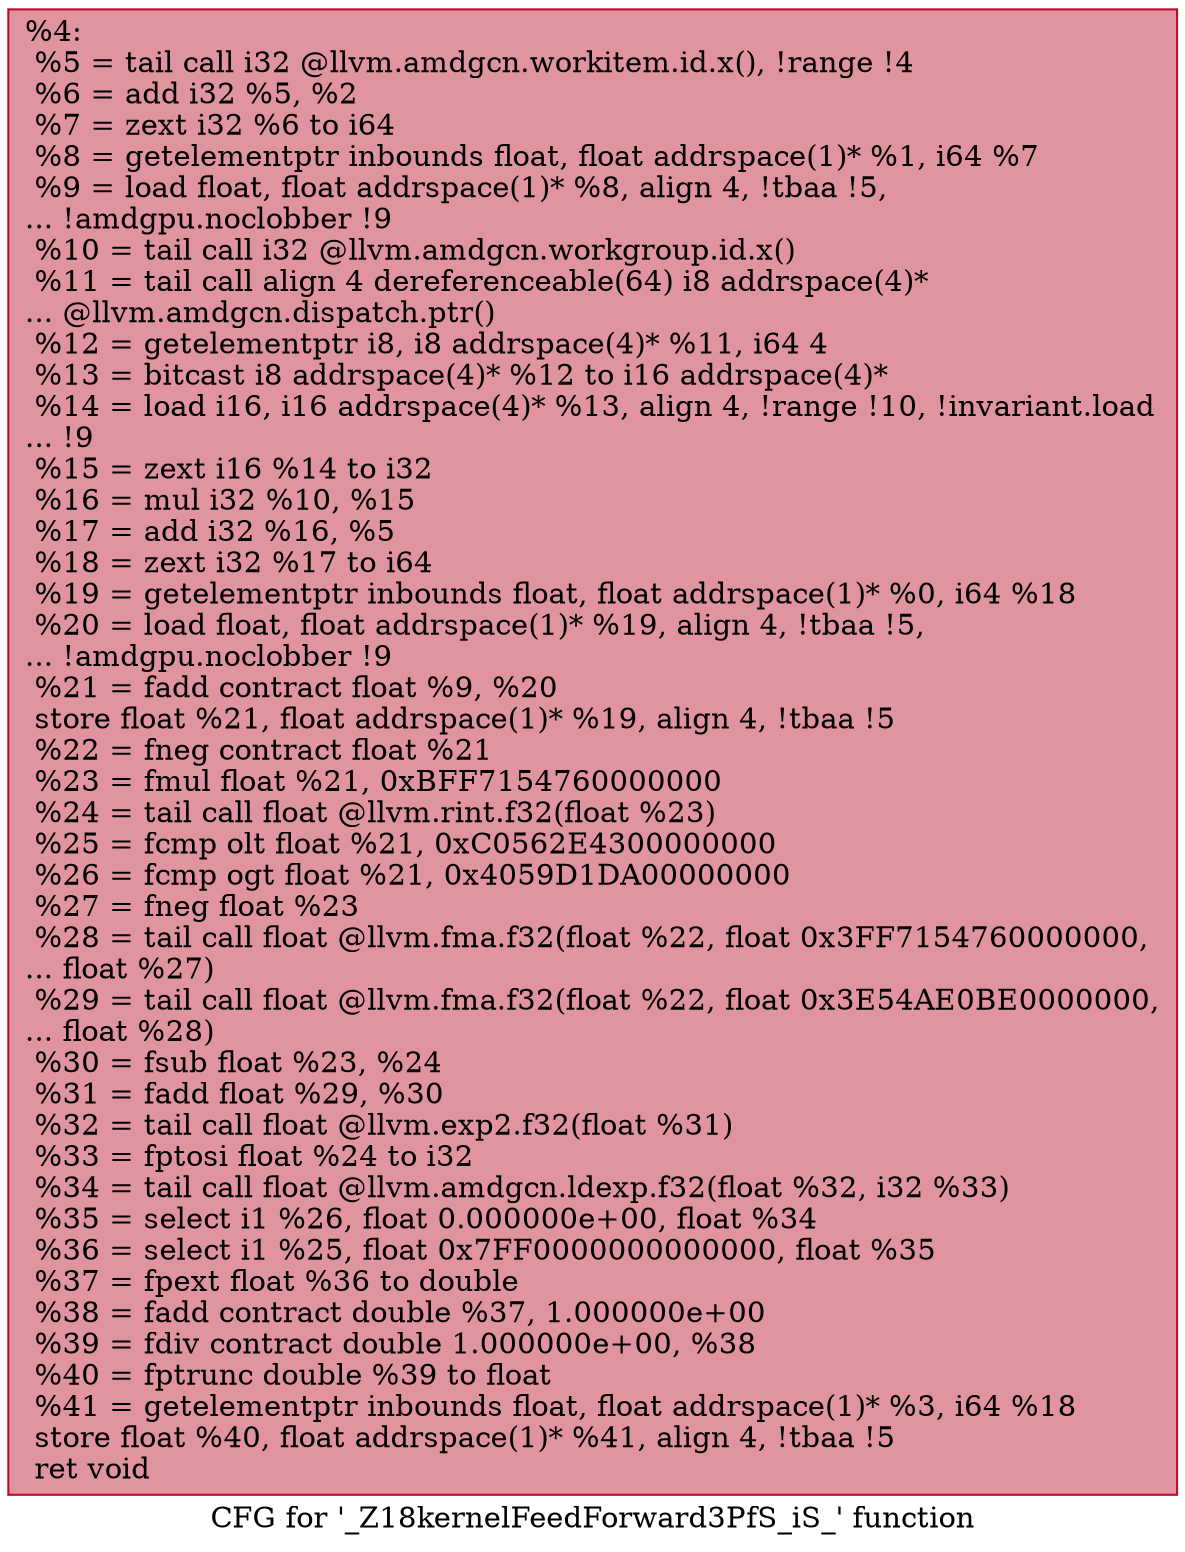 digraph "CFG for '_Z18kernelFeedForward3PfS_iS_' function" {
	label="CFG for '_Z18kernelFeedForward3PfS_iS_' function";

	Node0x5a36750 [shape=record,color="#b70d28ff", style=filled, fillcolor="#b70d2870",label="{%4:\l  %5 = tail call i32 @llvm.amdgcn.workitem.id.x(), !range !4\l  %6 = add i32 %5, %2\l  %7 = zext i32 %6 to i64\l  %8 = getelementptr inbounds float, float addrspace(1)* %1, i64 %7\l  %9 = load float, float addrspace(1)* %8, align 4, !tbaa !5,\l... !amdgpu.noclobber !9\l  %10 = tail call i32 @llvm.amdgcn.workgroup.id.x()\l  %11 = tail call align 4 dereferenceable(64) i8 addrspace(4)*\l... @llvm.amdgcn.dispatch.ptr()\l  %12 = getelementptr i8, i8 addrspace(4)* %11, i64 4\l  %13 = bitcast i8 addrspace(4)* %12 to i16 addrspace(4)*\l  %14 = load i16, i16 addrspace(4)* %13, align 4, !range !10, !invariant.load\l... !9\l  %15 = zext i16 %14 to i32\l  %16 = mul i32 %10, %15\l  %17 = add i32 %16, %5\l  %18 = zext i32 %17 to i64\l  %19 = getelementptr inbounds float, float addrspace(1)* %0, i64 %18\l  %20 = load float, float addrspace(1)* %19, align 4, !tbaa !5,\l... !amdgpu.noclobber !9\l  %21 = fadd contract float %9, %20\l  store float %21, float addrspace(1)* %19, align 4, !tbaa !5\l  %22 = fneg contract float %21\l  %23 = fmul float %21, 0xBFF7154760000000\l  %24 = tail call float @llvm.rint.f32(float %23)\l  %25 = fcmp olt float %21, 0xC0562E4300000000\l  %26 = fcmp ogt float %21, 0x4059D1DA00000000\l  %27 = fneg float %23\l  %28 = tail call float @llvm.fma.f32(float %22, float 0x3FF7154760000000,\l... float %27)\l  %29 = tail call float @llvm.fma.f32(float %22, float 0x3E54AE0BE0000000,\l... float %28)\l  %30 = fsub float %23, %24\l  %31 = fadd float %29, %30\l  %32 = tail call float @llvm.exp2.f32(float %31)\l  %33 = fptosi float %24 to i32\l  %34 = tail call float @llvm.amdgcn.ldexp.f32(float %32, i32 %33)\l  %35 = select i1 %26, float 0.000000e+00, float %34\l  %36 = select i1 %25, float 0x7FF0000000000000, float %35\l  %37 = fpext float %36 to double\l  %38 = fadd contract double %37, 1.000000e+00\l  %39 = fdiv contract double 1.000000e+00, %38\l  %40 = fptrunc double %39 to float\l  %41 = getelementptr inbounds float, float addrspace(1)* %3, i64 %18\l  store float %40, float addrspace(1)* %41, align 4, !tbaa !5\l  ret void\l}"];
}
